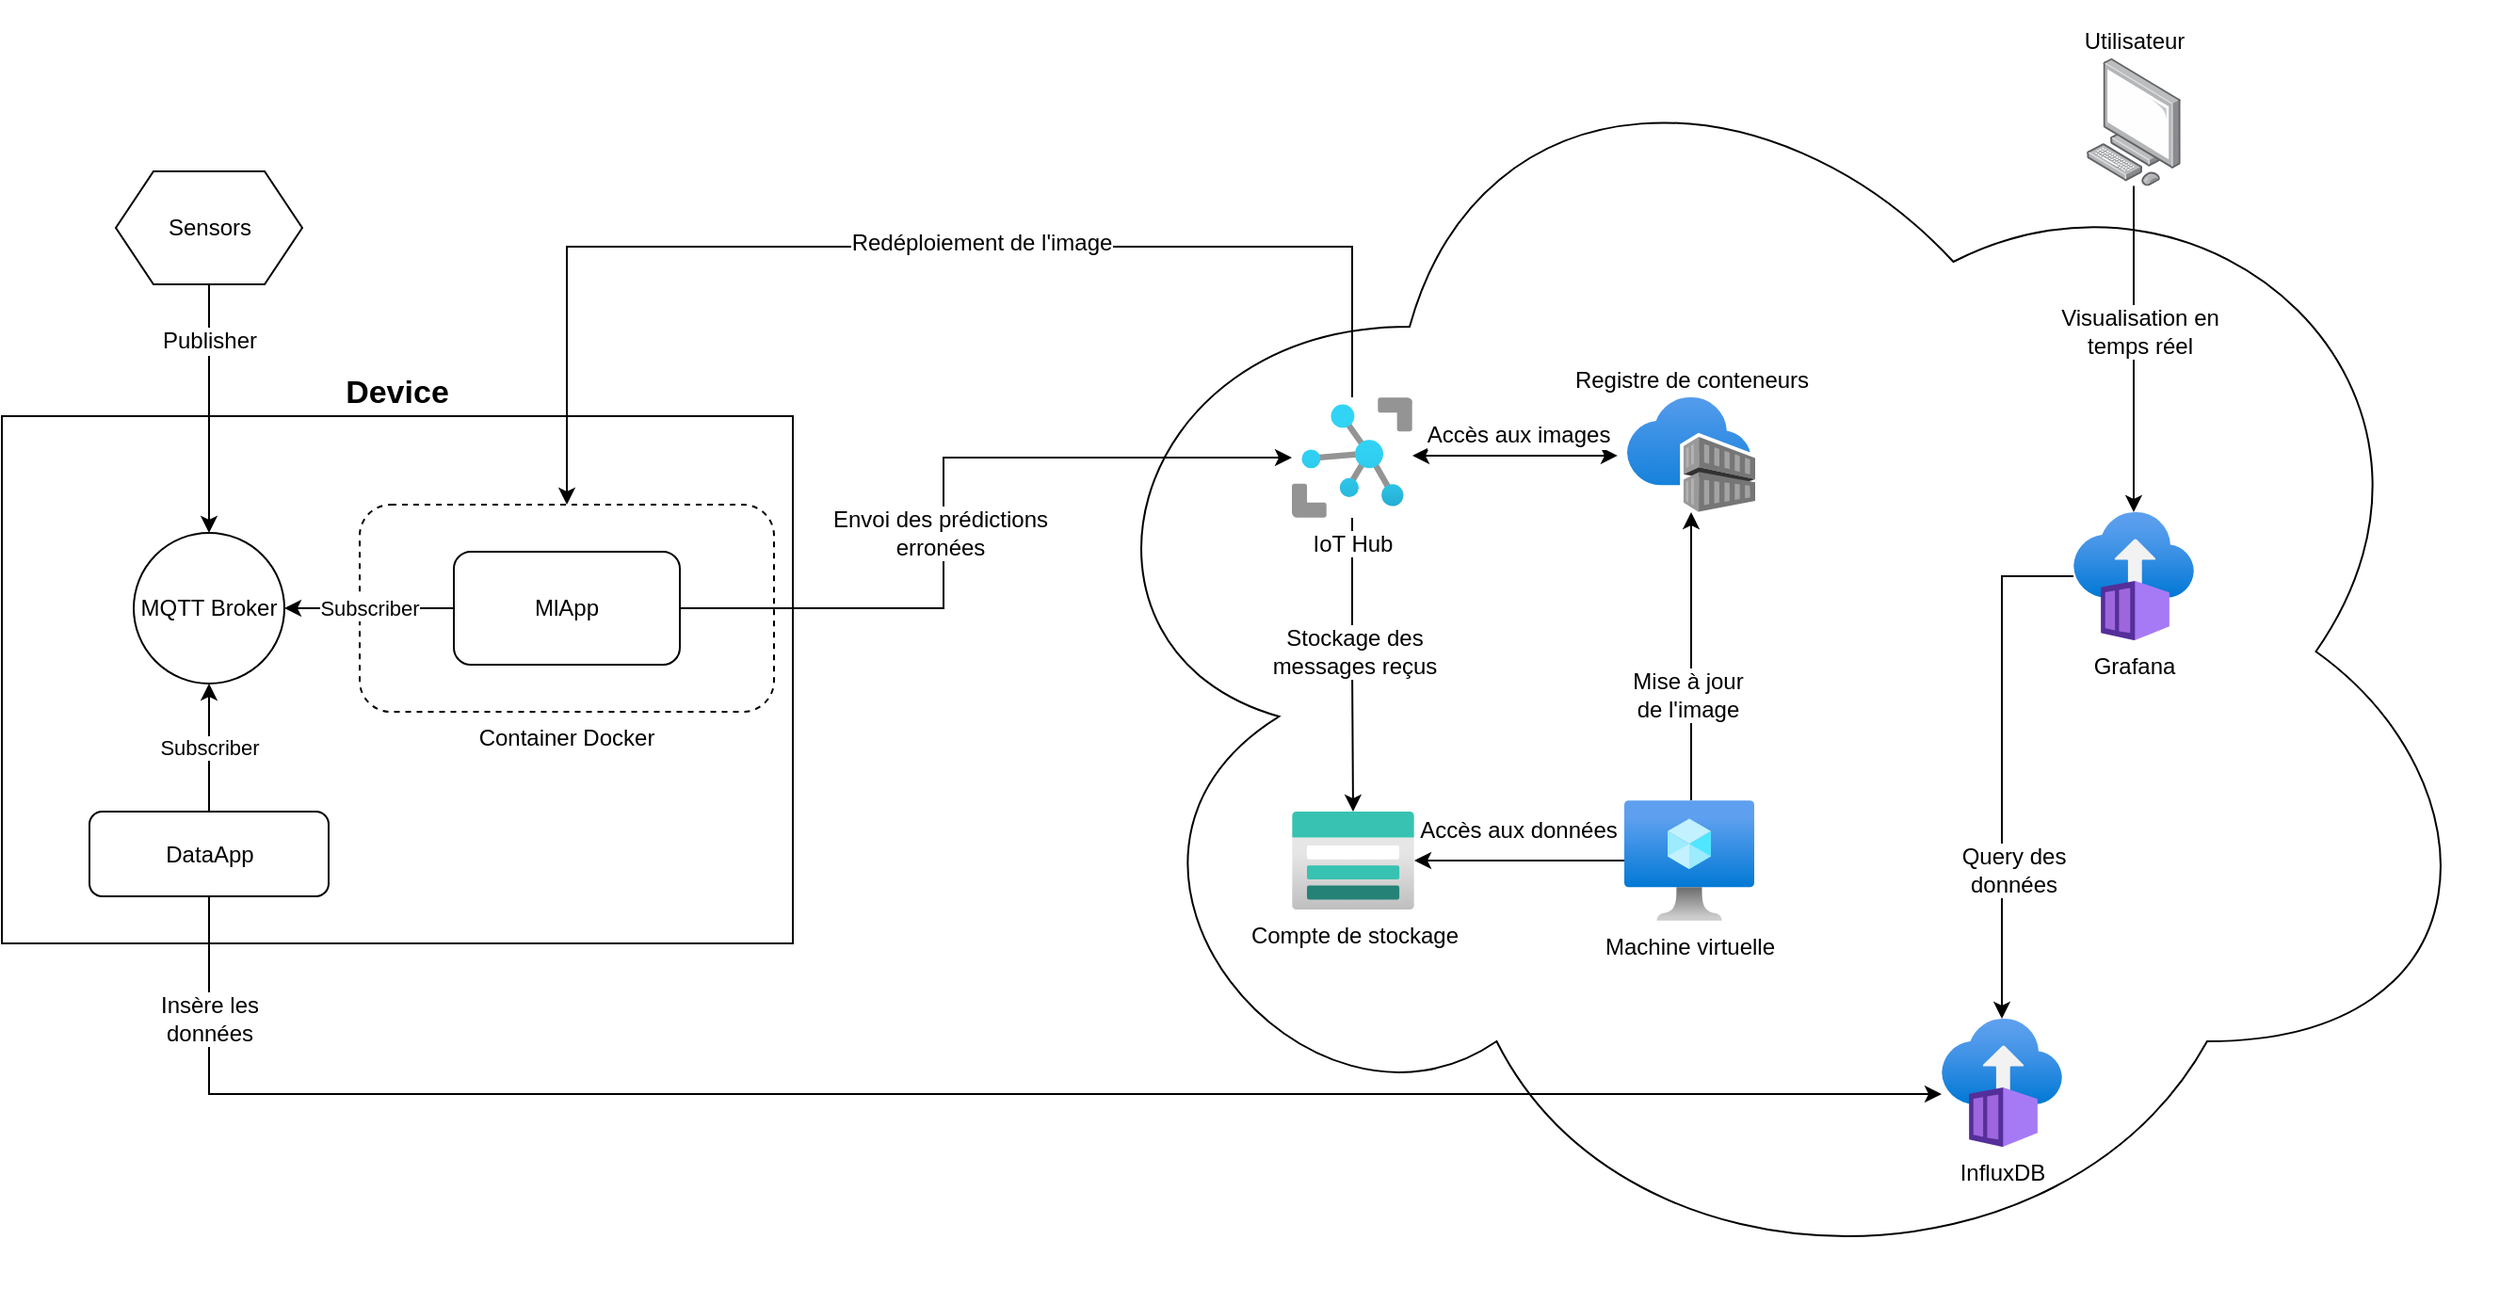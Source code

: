 <mxfile version="20.5.3" type="device"><diagram id="Orx5uvNtsHCpmnqbEBst" name="Page-1"><mxGraphModel dx="1354" dy="754" grid="1" gridSize="10" guides="1" tooltips="1" connect="1" arrows="1" fold="1" page="1" pageScale="1" pageWidth="1169" pageHeight="827" math="0" shadow="0"><root><mxCell id="0"/><mxCell id="1" parent="0"/><mxCell id="0h0hndrzNaIuleJQVbgV-11" value="" style="ellipse;shape=cloud;whiteSpace=wrap;html=1;" vertex="1" parent="1"><mxGeometry x="715" y="10.0" width="770" height="690" as="geometry"/></mxCell><mxCell id="NtoGMxOFdEdxLMZ28q3d-3" value="&lt;div style=&quot;font-size: 17px;&quot;&gt;Device&lt;/div&gt;" style="rounded=0;whiteSpace=wrap;html=1;labelPosition=center;verticalLabelPosition=top;align=center;verticalAlign=bottom;fontSize=17;fontStyle=1" parent="1" vertex="1"><mxGeometry x="160" y="230" width="420" height="280" as="geometry"/></mxCell><mxCell id="NtoGMxOFdEdxLMZ28q3d-1" value="" style="shape=image;html=1;verticalAlign=top;verticalLabelPosition=bottom;labelBackgroundColor=#ffffff;imageAspect=0;aspect=fixed;image=https://cdn1.iconfinder.com/data/icons/fruit-136/64/Fruit_iconfree_Filled_Outline_raspberry-healthy-organic-food-fruit_icon-128.png" parent="1" vertex="1"><mxGeometry x="170" y="240" width="40" height="40" as="geometry"/></mxCell><mxCell id="NtoGMxOFdEdxLMZ28q3d-4" value="MQTT Broker" style="ellipse;whiteSpace=wrap;html=1;aspect=fixed;" parent="1" vertex="1"><mxGeometry x="230" y="292" width="80" height="80" as="geometry"/></mxCell><mxCell id="0h0hndrzNaIuleJQVbgV-1" value="&lt;div style=&quot;font-size: 12px;&quot;&gt;Publisher&lt;/div&gt;" style="edgeStyle=orthogonalEdgeStyle;rounded=0;orthogonalLoop=1;jettySize=auto;html=1;" edge="1" parent="1" source="NtoGMxOFdEdxLMZ28q3d-10" target="NtoGMxOFdEdxLMZ28q3d-4"><mxGeometry x="-0.545" relative="1" as="geometry"><mxPoint as="offset"/></mxGeometry></mxCell><mxCell id="NtoGMxOFdEdxLMZ28q3d-10" value="Sensors" style="shape=hexagon;perimeter=hexagonPerimeter2;whiteSpace=wrap;html=1;fixedSize=1;" parent="1" vertex="1"><mxGeometry x="220.5" y="100" width="99" height="60" as="geometry"/></mxCell><mxCell id="NtoGMxOFdEdxLMZ28q3d-27" value="Container Docker" style="rounded=1;whiteSpace=wrap;html=1;dashed=1;labelPosition=center;verticalLabelPosition=bottom;align=center;verticalAlign=top;" parent="1" vertex="1"><mxGeometry x="350" y="277" width="220" height="110" as="geometry"/></mxCell><mxCell id="NtoGMxOFdEdxLMZ28q3d-15" value="&lt;div&gt;Subscriber&lt;/div&gt;" style="edgeStyle=orthogonalEdgeStyle;rounded=0;orthogonalLoop=1;jettySize=auto;html=1;" parent="1" source="NtoGMxOFdEdxLMZ28q3d-14" target="NtoGMxOFdEdxLMZ28q3d-4" edge="1"><mxGeometry relative="1" as="geometry"/></mxCell><mxCell id="NtoGMxOFdEdxLMZ28q3d-14" value="MlApp" style="rounded=1;whiteSpace=wrap;html=1;" parent="1" vertex="1"><mxGeometry x="400" y="302" width="120" height="60" as="geometry"/></mxCell><mxCell id="NtoGMxOFdEdxLMZ28q3d-32" value="&lt;div&gt;Subscriber&lt;/div&gt;" style="edgeStyle=orthogonalEdgeStyle;rounded=0;orthogonalLoop=1;jettySize=auto;html=1;" parent="1" source="NtoGMxOFdEdxLMZ28q3d-30" target="NtoGMxOFdEdxLMZ28q3d-4" edge="1"><mxGeometry relative="1" as="geometry"/></mxCell><mxCell id="0h0hndrzNaIuleJQVbgV-42" style="edgeStyle=orthogonalEdgeStyle;rounded=0;orthogonalLoop=1;jettySize=auto;html=1;fontSize=17;startArrow=none;startFill=0;" edge="1" parent="1" source="NtoGMxOFdEdxLMZ28q3d-30" target="0h0hndrzNaIuleJQVbgV-7"><mxGeometry relative="1" as="geometry"><Array as="points"><mxPoint x="270" y="590"/></Array></mxGeometry></mxCell><mxCell id="0h0hndrzNaIuleJQVbgV-49" value="&lt;div&gt;Insère les &lt;br&gt;&lt;/div&gt;&lt;div&gt;données&lt;/div&gt;" style="edgeLabel;html=1;align=center;verticalAlign=middle;resizable=0;points=[];fontSize=12;" vertex="1" connectable="0" parent="0h0hndrzNaIuleJQVbgV-42"><mxGeometry x="-0.461" y="-1" relative="1" as="geometry"><mxPoint x="-171" y="-41" as="offset"/></mxGeometry></mxCell><mxCell id="NtoGMxOFdEdxLMZ28q3d-30" value="DataApp" style="rounded=1;whiteSpace=wrap;html=1;" parent="1" vertex="1"><mxGeometry x="206.5" y="440" width="127" height="45" as="geometry"/></mxCell><mxCell id="0h0hndrzNaIuleJQVbgV-19" style="edgeStyle=orthogonalEdgeStyle;rounded=0;orthogonalLoop=1;jettySize=auto;html=1;" edge="1" parent="1" source="0h0hndrzNaIuleJQVbgV-6" target="0h0hndrzNaIuleJQVbgV-9"><mxGeometry relative="1" as="geometry"/></mxCell><mxCell id="0h0hndrzNaIuleJQVbgV-28" value="&lt;div&gt;Stockage des &lt;br&gt;&lt;/div&gt;&lt;div&gt;messages reçus&lt;/div&gt;" style="edgeLabel;html=1;align=center;verticalAlign=middle;resizable=0;points=[];fontSize=12;" vertex="1" connectable="0" parent="0h0hndrzNaIuleJQVbgV-19"><mxGeometry x="-0.272" y="-3" relative="1" as="geometry"><mxPoint x="4" y="14" as="offset"/></mxGeometry></mxCell><mxCell id="0h0hndrzNaIuleJQVbgV-33" style="edgeStyle=orthogonalEdgeStyle;rounded=0;orthogonalLoop=1;jettySize=auto;html=1;entryX=-0.074;entryY=0.508;entryDx=0;entryDy=0;entryPerimeter=0;fontSize=12;startArrow=classic;startFill=1;" edge="1" parent="1" source="0h0hndrzNaIuleJQVbgV-6" target="0h0hndrzNaIuleJQVbgV-8"><mxGeometry relative="1" as="geometry"><Array as="points"><mxPoint x="945" y="251"/><mxPoint x="945" y="251"/></Array></mxGeometry></mxCell><mxCell id="0h0hndrzNaIuleJQVbgV-34" value="Accès aux images" style="edgeLabel;html=1;align=center;verticalAlign=middle;resizable=0;points=[];fontSize=12;" vertex="1" connectable="0" parent="0h0hndrzNaIuleJQVbgV-33"><mxGeometry x="-0.192" y="-1" relative="1" as="geometry"><mxPoint x="12" y="-12" as="offset"/></mxGeometry></mxCell><mxCell id="0h0hndrzNaIuleJQVbgV-44" style="edgeStyle=orthogonalEdgeStyle;rounded=0;orthogonalLoop=1;jettySize=auto;html=1;entryX=0.5;entryY=0;entryDx=0;entryDy=0;fontSize=12;startArrow=none;startFill=0;" edge="1" parent="1" source="0h0hndrzNaIuleJQVbgV-6" target="NtoGMxOFdEdxLMZ28q3d-27"><mxGeometry relative="1" as="geometry"><Array as="points"><mxPoint x="877" y="140"/><mxPoint x="460" y="140"/></Array></mxGeometry></mxCell><mxCell id="0h0hndrzNaIuleJQVbgV-47" value="Redéploiement de l'image" style="edgeLabel;html=1;align=center;verticalAlign=middle;resizable=0;points=[];fontSize=12;" vertex="1" connectable="0" parent="0h0hndrzNaIuleJQVbgV-44"><mxGeometry x="0.053" y="-2" relative="1" as="geometry"><mxPoint x="57" as="offset"/></mxGeometry></mxCell><mxCell id="0h0hndrzNaIuleJQVbgV-46" style="edgeStyle=orthogonalEdgeStyle;rounded=0;orthogonalLoop=1;jettySize=auto;html=1;fontSize=12;startArrow=none;startFill=0;" edge="1" parent="1" source="NtoGMxOFdEdxLMZ28q3d-14" target="0h0hndrzNaIuleJQVbgV-6"><mxGeometry relative="1" as="geometry"><Array as="points"><mxPoint x="660" y="332"/><mxPoint x="660" y="252"/></Array></mxGeometry></mxCell><mxCell id="0h0hndrzNaIuleJQVbgV-48" value="&lt;div&gt;Envoi des prédictions &lt;br&gt;&lt;/div&gt;&lt;div&gt;erronées&lt;/div&gt;" style="edgeLabel;html=1;align=center;verticalAlign=middle;resizable=0;points=[];fontSize=12;" vertex="1" connectable="0" parent="0h0hndrzNaIuleJQVbgV-46"><mxGeometry x="-0.03" y="2" relative="1" as="geometry"><mxPoint y="16" as="offset"/></mxGeometry></mxCell><mxCell id="0h0hndrzNaIuleJQVbgV-6" value="IoT Hub" style="aspect=fixed;html=1;points=[];align=center;image;fontSize=12;image=img/lib/azure2/iot/IoT_Hub.svg;" vertex="1" parent="1"><mxGeometry x="845" y="220" width="64" height="64" as="geometry"/></mxCell><mxCell id="0h0hndrzNaIuleJQVbgV-7" value="InfluxDB" style="aspect=fixed;html=1;points=[];align=center;image;fontSize=12;image=img/lib/azure2/compute/Container_Instances.svg;labelPosition=center;verticalLabelPosition=bottom;verticalAlign=top;" vertex="1" parent="1"><mxGeometry x="1190" y="550" width="64" height="68" as="geometry"/></mxCell><mxCell id="0h0hndrzNaIuleJQVbgV-8" value="Registre de conteneurs" style="aspect=fixed;html=1;points=[];align=center;image;fontSize=12;image=img/lib/azure2/containers/Container_Registries.svg;labelPosition=center;verticalLabelPosition=top;verticalAlign=bottom;" vertex="1" parent="1"><mxGeometry x="1023" y="220" width="68" height="61" as="geometry"/></mxCell><mxCell id="0h0hndrzNaIuleJQVbgV-9" value="Compte de stockage" style="aspect=fixed;html=1;points=[];align=center;image;fontSize=12;image=img/lib/azure2/storage/Storage_Accounts.svg;" vertex="1" parent="1"><mxGeometry x="845" y="440" width="65" height="52" as="geometry"/></mxCell><mxCell id="0h0hndrzNaIuleJQVbgV-20" style="edgeStyle=orthogonalEdgeStyle;rounded=0;orthogonalLoop=1;jettySize=auto;html=1;" edge="1" parent="1" source="0h0hndrzNaIuleJQVbgV-10" target="0h0hndrzNaIuleJQVbgV-9"><mxGeometry relative="1" as="geometry"/></mxCell><mxCell id="0h0hndrzNaIuleJQVbgV-29" value="Accès aux données" style="edgeLabel;html=1;align=center;verticalAlign=middle;resizable=0;points=[];fontSize=12;" vertex="1" connectable="0" parent="0h0hndrzNaIuleJQVbgV-20"><mxGeometry x="-0.238" relative="1" as="geometry"><mxPoint x="-14" y="-16" as="offset"/></mxGeometry></mxCell><mxCell id="0h0hndrzNaIuleJQVbgV-23" style="edgeStyle=orthogonalEdgeStyle;rounded=0;orthogonalLoop=1;jettySize=auto;html=1;" edge="1" parent="1" source="0h0hndrzNaIuleJQVbgV-10" target="0h0hndrzNaIuleJQVbgV-8"><mxGeometry relative="1" as="geometry"><Array as="points"><mxPoint x="1057" y="390"/><mxPoint x="1057" y="390"/></Array></mxGeometry></mxCell><mxCell id="0h0hndrzNaIuleJQVbgV-30" value="&lt;div&gt;Mise à jour &lt;br&gt;&lt;/div&gt;&lt;div&gt;de l'image&lt;/div&gt;" style="edgeLabel;html=1;align=center;verticalAlign=middle;resizable=0;points=[];fontSize=12;" vertex="1" connectable="0" parent="0h0hndrzNaIuleJQVbgV-23"><mxGeometry x="-0.268" y="2" relative="1" as="geometry"><mxPoint as="offset"/></mxGeometry></mxCell><mxCell id="0h0hndrzNaIuleJQVbgV-10" value="Machine virtuelle" style="aspect=fixed;html=1;points=[];align=center;image;fontSize=12;image=img/lib/azure2/compute/Virtual_Machine.svg;" vertex="1" parent="1"><mxGeometry x="1021.5" y="434" width="69" height="64" as="geometry"/></mxCell><mxCell id="0h0hndrzNaIuleJQVbgV-38" style="edgeStyle=orthogonalEdgeStyle;rounded=0;orthogonalLoop=1;jettySize=auto;html=1;fontSize=12;startArrow=none;startFill=0;" edge="1" parent="1" source="0h0hndrzNaIuleJQVbgV-12" target="0h0hndrzNaIuleJQVbgV-7"><mxGeometry relative="1" as="geometry"/></mxCell><mxCell id="0h0hndrzNaIuleJQVbgV-39" value="&lt;div&gt;Query des &lt;br&gt;&lt;/div&gt;&lt;div&gt;données&lt;/div&gt;" style="edgeLabel;html=1;align=center;verticalAlign=middle;resizable=0;points=[];fontSize=12;" vertex="1" connectable="0" parent="0h0hndrzNaIuleJQVbgV-38"><mxGeometry x="0.25" y="3" relative="1" as="geometry"><mxPoint x="3" y="23" as="offset"/></mxGeometry></mxCell><mxCell id="0h0hndrzNaIuleJQVbgV-12" value="Grafana" style="aspect=fixed;html=1;points=[];align=center;image;fontSize=12;image=img/lib/azure2/compute/Container_Instances.svg;labelPosition=center;verticalLabelPosition=bottom;verticalAlign=top;" vertex="1" parent="1"><mxGeometry x="1260" y="281" width="64" height="68" as="geometry"/></mxCell><mxCell id="0h0hndrzNaIuleJQVbgV-18" style="edgeStyle=orthogonalEdgeStyle;rounded=0;orthogonalLoop=1;jettySize=auto;html=1;" edge="1" parent="1" source="0h0hndrzNaIuleJQVbgV-14" target="0h0hndrzNaIuleJQVbgV-12"><mxGeometry relative="1" as="geometry"/></mxCell><mxCell id="0h0hndrzNaIuleJQVbgV-40" value="&lt;div&gt;Visualisation en &lt;br&gt;&lt;/div&gt;&lt;div&gt;temps réel&lt;/div&gt;" style="edgeLabel;html=1;align=center;verticalAlign=middle;resizable=0;points=[];fontSize=12;" vertex="1" connectable="0" parent="0h0hndrzNaIuleJQVbgV-18"><mxGeometry x="0.177" y="3" relative="1" as="geometry"><mxPoint y="-25" as="offset"/></mxGeometry></mxCell><mxCell id="0h0hndrzNaIuleJQVbgV-14" value="Utilisateur" style="points=[];aspect=fixed;html=1;align=center;shadow=0;dashed=0;image;image=img/lib/allied_telesis/computer_and_terminals/Personal_Computer.svg;labelPosition=center;verticalLabelPosition=top;verticalAlign=bottom;" vertex="1" parent="1"><mxGeometry x="1267" y="40" width="50" height="67.76" as="geometry"/></mxCell></root></mxGraphModel></diagram></mxfile>